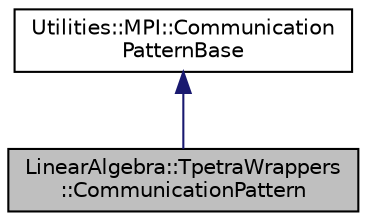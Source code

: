 digraph "LinearAlgebra::TpetraWrappers::CommunicationPattern"
{
 // LATEX_PDF_SIZE
  edge [fontname="Helvetica",fontsize="10",labelfontname="Helvetica",labelfontsize="10"];
  node [fontname="Helvetica",fontsize="10",shape=record];
  Node1 [label="LinearAlgebra::TpetraWrappers\l::CommunicationPattern",height=0.2,width=0.4,color="black", fillcolor="grey75", style="filled", fontcolor="black",tooltip=" "];
  Node2 -> Node1 [dir="back",color="midnightblue",fontsize="10",style="solid",fontname="Helvetica"];
  Node2 [label="Utilities::MPI::Communication\lPatternBase",height=0.2,width=0.4,color="black", fillcolor="white", style="filled",URL="$classUtilities_1_1MPI_1_1CommunicationPatternBase.html",tooltip=" "];
}

